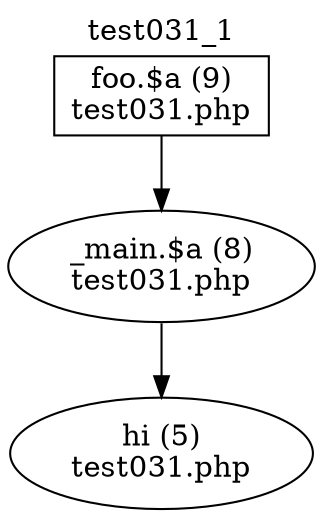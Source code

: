 digraph cfg {
  label="test031_1";
  labelloc=t;
  n1 [shape=box, label="foo.$a (9)\ntest031.php"];
  n2 [shape=ellipse, label="_main.$a (8)\ntest031.php"];
  n3 [shape=ellipse, label="hi (5)\ntest031.php"];
  n1 -> n2;
  n2 -> n3;
}
